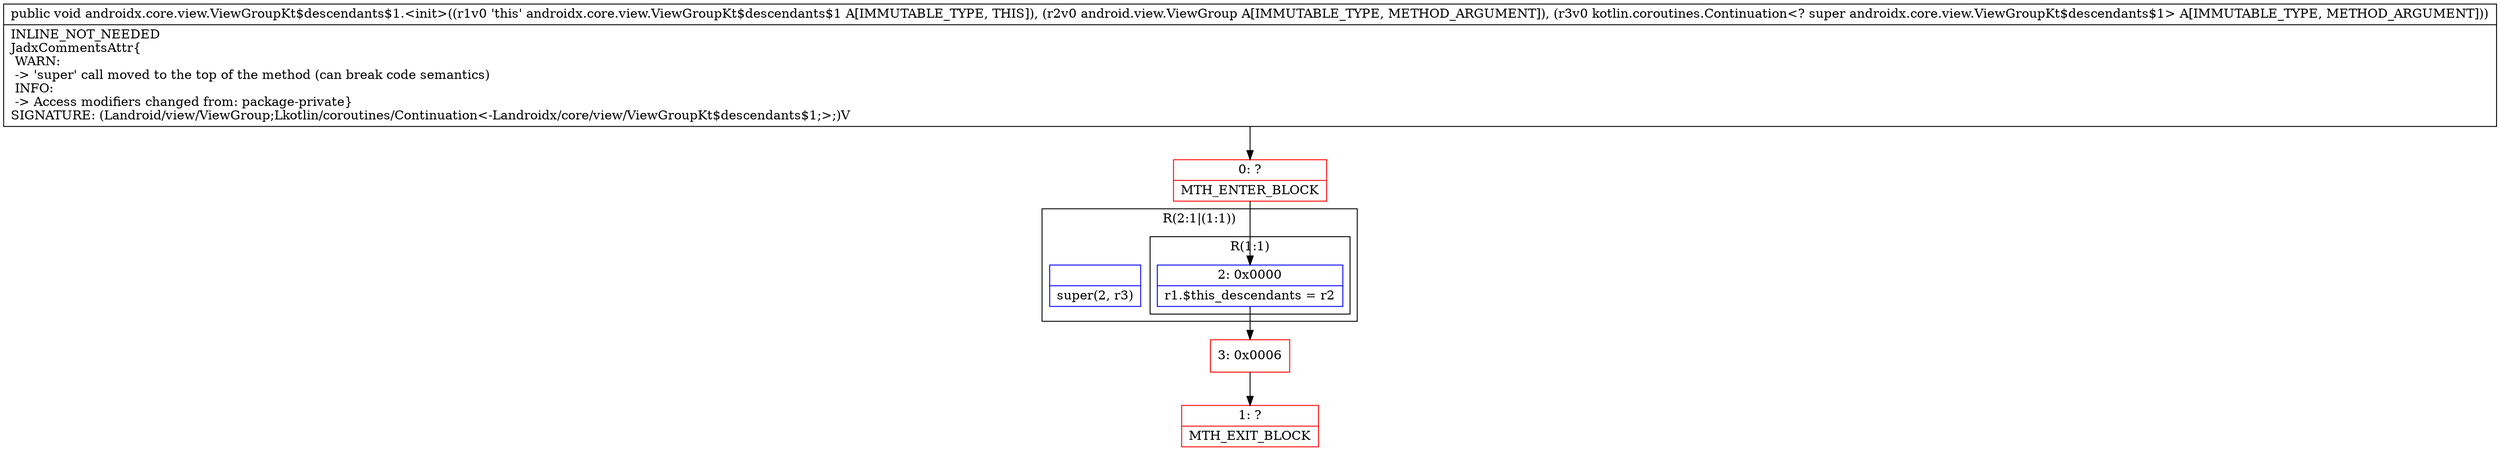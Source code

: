 digraph "CFG forandroidx.core.view.ViewGroupKt$descendants$1.\<init\>(Landroid\/view\/ViewGroup;Lkotlin\/coroutines\/Continuation;)V" {
subgraph cluster_Region_398326008 {
label = "R(2:1|(1:1))";
node [shape=record,color=blue];
Node_InsnContainer_1528594364 [shape=record,label="{|super(2, r3)\l}"];
subgraph cluster_Region_1743760870 {
label = "R(1:1)";
node [shape=record,color=blue];
Node_2 [shape=record,label="{2\:\ 0x0000|r1.$this_descendants = r2\l}"];
}
}
Node_0 [shape=record,color=red,label="{0\:\ ?|MTH_ENTER_BLOCK\l}"];
Node_3 [shape=record,color=red,label="{3\:\ 0x0006}"];
Node_1 [shape=record,color=red,label="{1\:\ ?|MTH_EXIT_BLOCK\l}"];
MethodNode[shape=record,label="{public void androidx.core.view.ViewGroupKt$descendants$1.\<init\>((r1v0 'this' androidx.core.view.ViewGroupKt$descendants$1 A[IMMUTABLE_TYPE, THIS]), (r2v0 android.view.ViewGroup A[IMMUTABLE_TYPE, METHOD_ARGUMENT]), (r3v0 kotlin.coroutines.Continuation\<? super androidx.core.view.ViewGroupKt$descendants$1\> A[IMMUTABLE_TYPE, METHOD_ARGUMENT]))  | INLINE_NOT_NEEDED\lJadxCommentsAttr\{\l WARN: \l \-\> 'super' call moved to the top of the method (can break code semantics)\l INFO: \l \-\> Access modifiers changed from: package\-private\}\lSIGNATURE: (Landroid\/view\/ViewGroup;Lkotlin\/coroutines\/Continuation\<\-Landroidx\/core\/view\/ViewGroupKt$descendants$1;\>;)V\l}"];
MethodNode -> Node_0;Node_2 -> Node_3;
Node_0 -> Node_2;
Node_3 -> Node_1;
}

